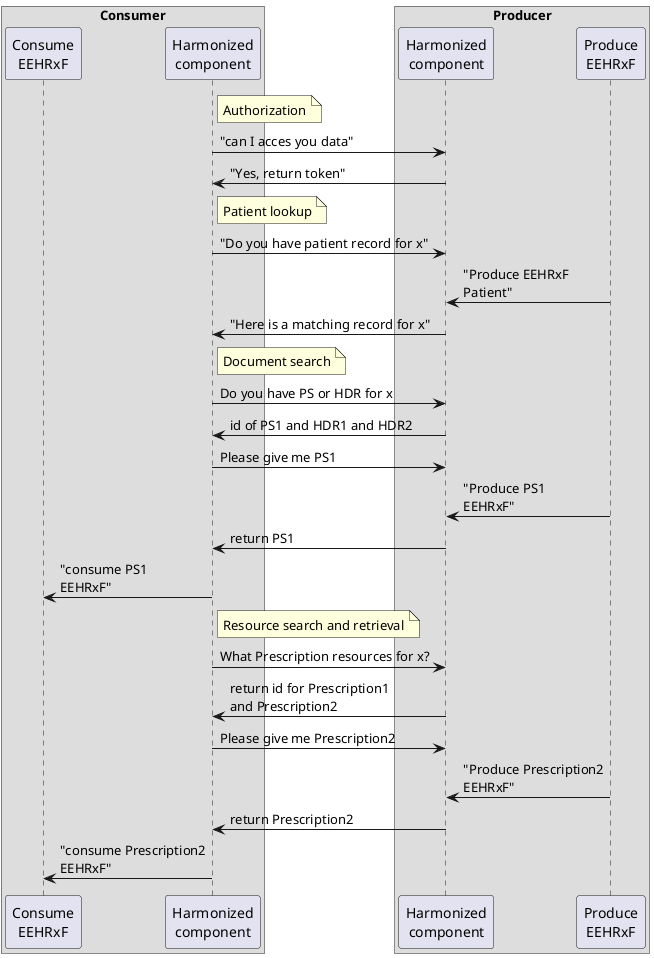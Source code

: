 @startuml

box "Consumer"
  participant "Consume\nEEHRxF" as cons
  participant "Harmonized\ncomponent" as harmonized1
end box


box "Producer" 
  participant "Harmonized\ncomponent" as harmonized2
  participant "Produce\nEEHRxF" as prod
end box

note right of harmonized1: Authorization

harmonized1 -> harmonized2 : "can I acces you data"
harmonized1 <- harmonized2 : "Yes, return token"

note right of harmonized1: Patient lookup

harmonized1 -> harmonized2 : "Do you have patient record for x"
prod -> harmonized2 : "Produce EEHRxF\nPatient"
harmonized1 <- harmonized2 : "Here is a matching record for x"

note right of harmonized1: Document search

harmonized1 -> harmonized2 : Do you have PS or HDR for x
harmonized1 <- harmonized2 : id of PS1 and HDR1 and HDR2
harmonized1 -> harmonized2 : Please give me PS1
prod -> harmonized2 : "Produce PS1\nEEHRxF"
harmonized1 <- harmonized2 : return PS1
harmonized1 -> cons : "consume PS1\nEEHRxF"

note right of harmonized1: Resource search and retrieval

harmonized1 -> harmonized2 : What Prescription resources for x?
harmonized1 <- harmonized2 : return id for Prescription1\nand Prescription2
harmonized1 -> harmonized2 : Please give me Prescription2
prod -> harmonized2 : "Produce Prescription2\nEEHRxF"
harmonized1 <- harmonized2 : return Prescription2
harmonized1 -> cons : "consume Prescription2\nEEHRxF"

@enduml